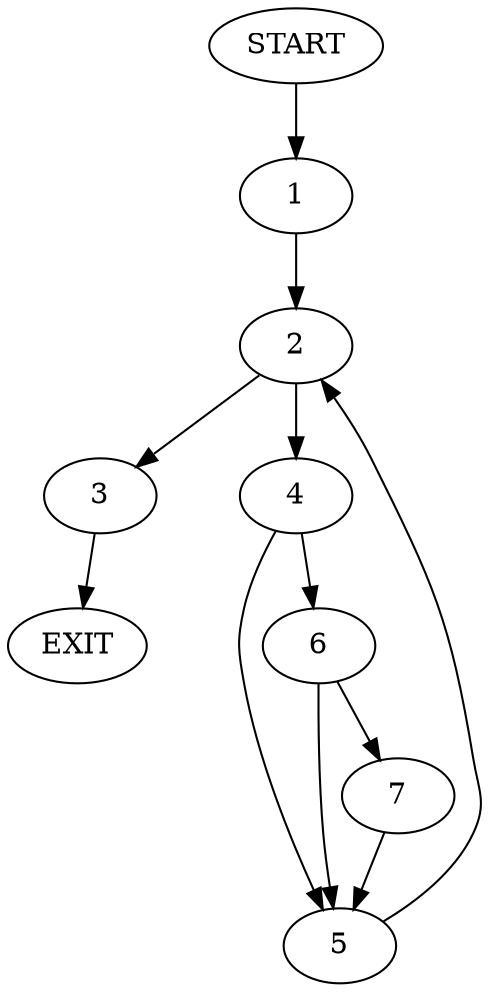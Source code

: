 digraph {
0 [label="START"];
1;
2;
3;
4;
5;
6;
7;
8 [label="EXIT"];
0 -> 1;
1 -> 2;
2 -> 3;
2 -> 4;
3 -> 8;
4 -> 5;
4 -> 6;
6 -> 5;
6 -> 7;
5 -> 2;
7 -> 5;
}